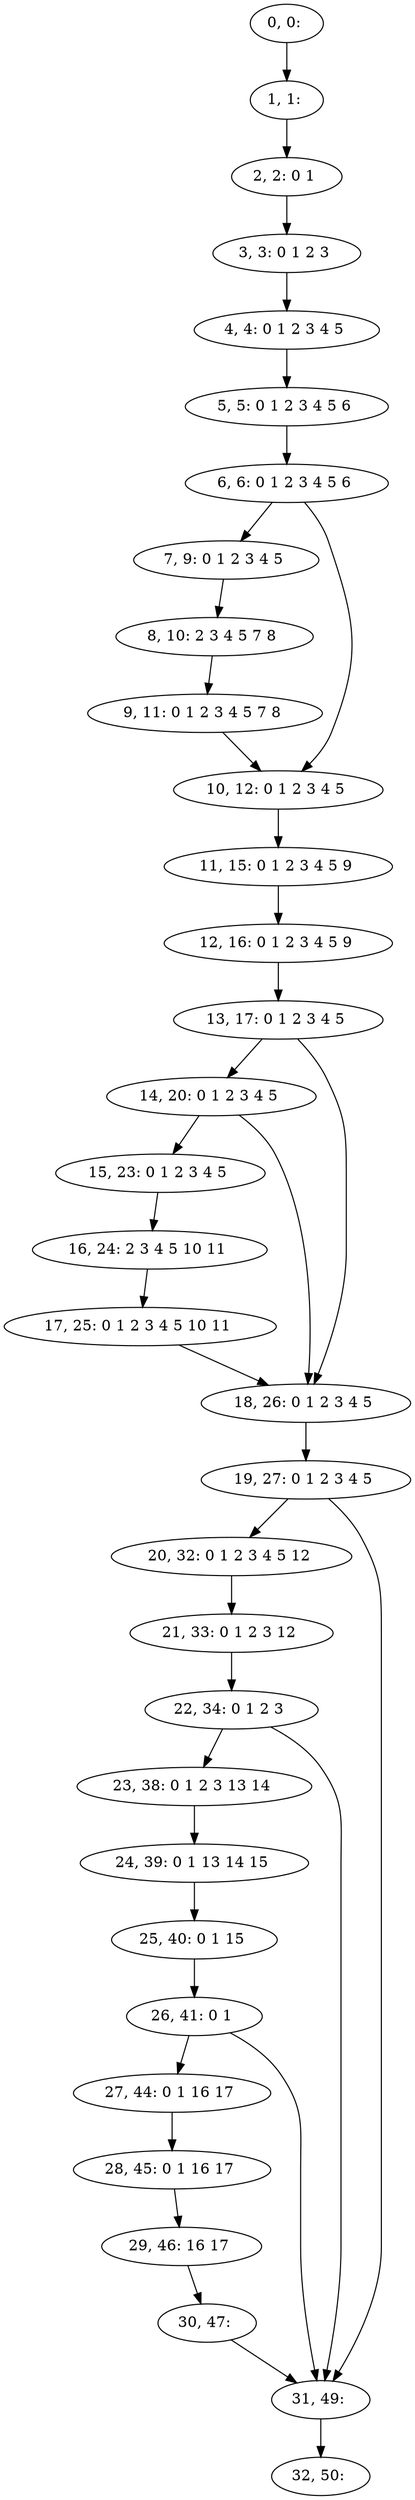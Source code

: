 digraph G {
0[label="0, 0: "];
1[label="1, 1: "];
2[label="2, 2: 0 1 "];
3[label="3, 3: 0 1 2 3 "];
4[label="4, 4: 0 1 2 3 4 5 "];
5[label="5, 5: 0 1 2 3 4 5 6 "];
6[label="6, 6: 0 1 2 3 4 5 6 "];
7[label="7, 9: 0 1 2 3 4 5 "];
8[label="8, 10: 2 3 4 5 7 8 "];
9[label="9, 11: 0 1 2 3 4 5 7 8 "];
10[label="10, 12: 0 1 2 3 4 5 "];
11[label="11, 15: 0 1 2 3 4 5 9 "];
12[label="12, 16: 0 1 2 3 4 5 9 "];
13[label="13, 17: 0 1 2 3 4 5 "];
14[label="14, 20: 0 1 2 3 4 5 "];
15[label="15, 23: 0 1 2 3 4 5 "];
16[label="16, 24: 2 3 4 5 10 11 "];
17[label="17, 25: 0 1 2 3 4 5 10 11 "];
18[label="18, 26: 0 1 2 3 4 5 "];
19[label="19, 27: 0 1 2 3 4 5 "];
20[label="20, 32: 0 1 2 3 4 5 12 "];
21[label="21, 33: 0 1 2 3 12 "];
22[label="22, 34: 0 1 2 3 "];
23[label="23, 38: 0 1 2 3 13 14 "];
24[label="24, 39: 0 1 13 14 15 "];
25[label="25, 40: 0 1 15 "];
26[label="26, 41: 0 1 "];
27[label="27, 44: 0 1 16 17 "];
28[label="28, 45: 0 1 16 17 "];
29[label="29, 46: 16 17 "];
30[label="30, 47: "];
31[label="31, 49: "];
32[label="32, 50: "];
0->1 ;
1->2 ;
2->3 ;
3->4 ;
4->5 ;
5->6 ;
6->7 ;
6->10 ;
7->8 ;
8->9 ;
9->10 ;
10->11 ;
11->12 ;
12->13 ;
13->14 ;
13->18 ;
14->15 ;
14->18 ;
15->16 ;
16->17 ;
17->18 ;
18->19 ;
19->20 ;
19->31 ;
20->21 ;
21->22 ;
22->23 ;
22->31 ;
23->24 ;
24->25 ;
25->26 ;
26->27 ;
26->31 ;
27->28 ;
28->29 ;
29->30 ;
30->31 ;
31->32 ;
}
